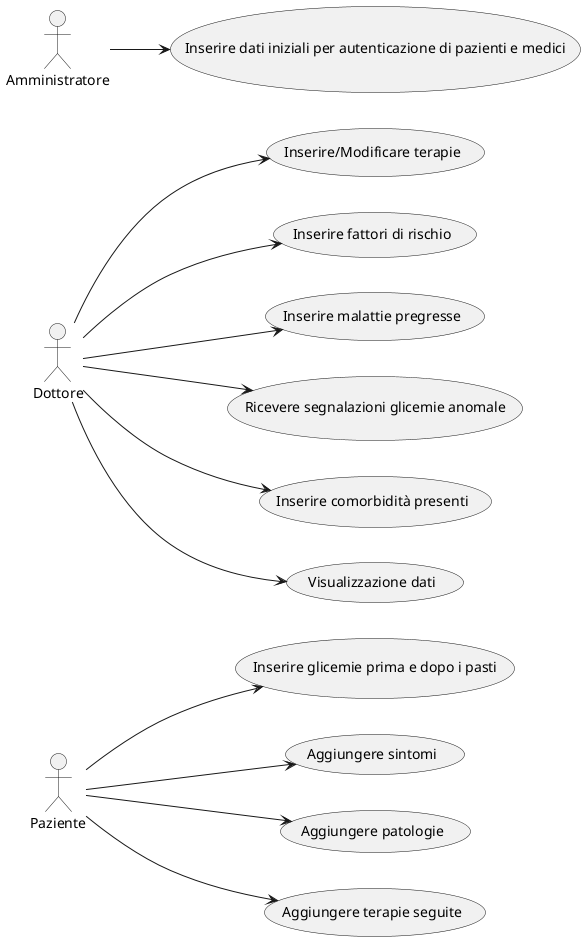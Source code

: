 @startuml usercase
left to right direction

:Paziente: --> (Inserire glicemie prima e dopo i pasti)
:Paziente: --> (Aggiungere sintomi)
:Paziente: --> (Aggiungere patologie)
:Paziente: --> (Aggiungere terapie seguite)

:Dottore: --> (Inserire/Modificare terapie)
:Dottore: --> (Inserire fattori di rischio)
:Dottore: --> (Inserire malattie pregresse)
:Dottore: --> (Ricevere segnalazioni glicemie anomale)
:Dottore: --> (Inserire comorbidità presenti)
:Dottore: --> (Visualizzazione dati)

:Amministratore: --> (Inserire dati iniziali per autenticazione di pazienti e medici)

@enduml